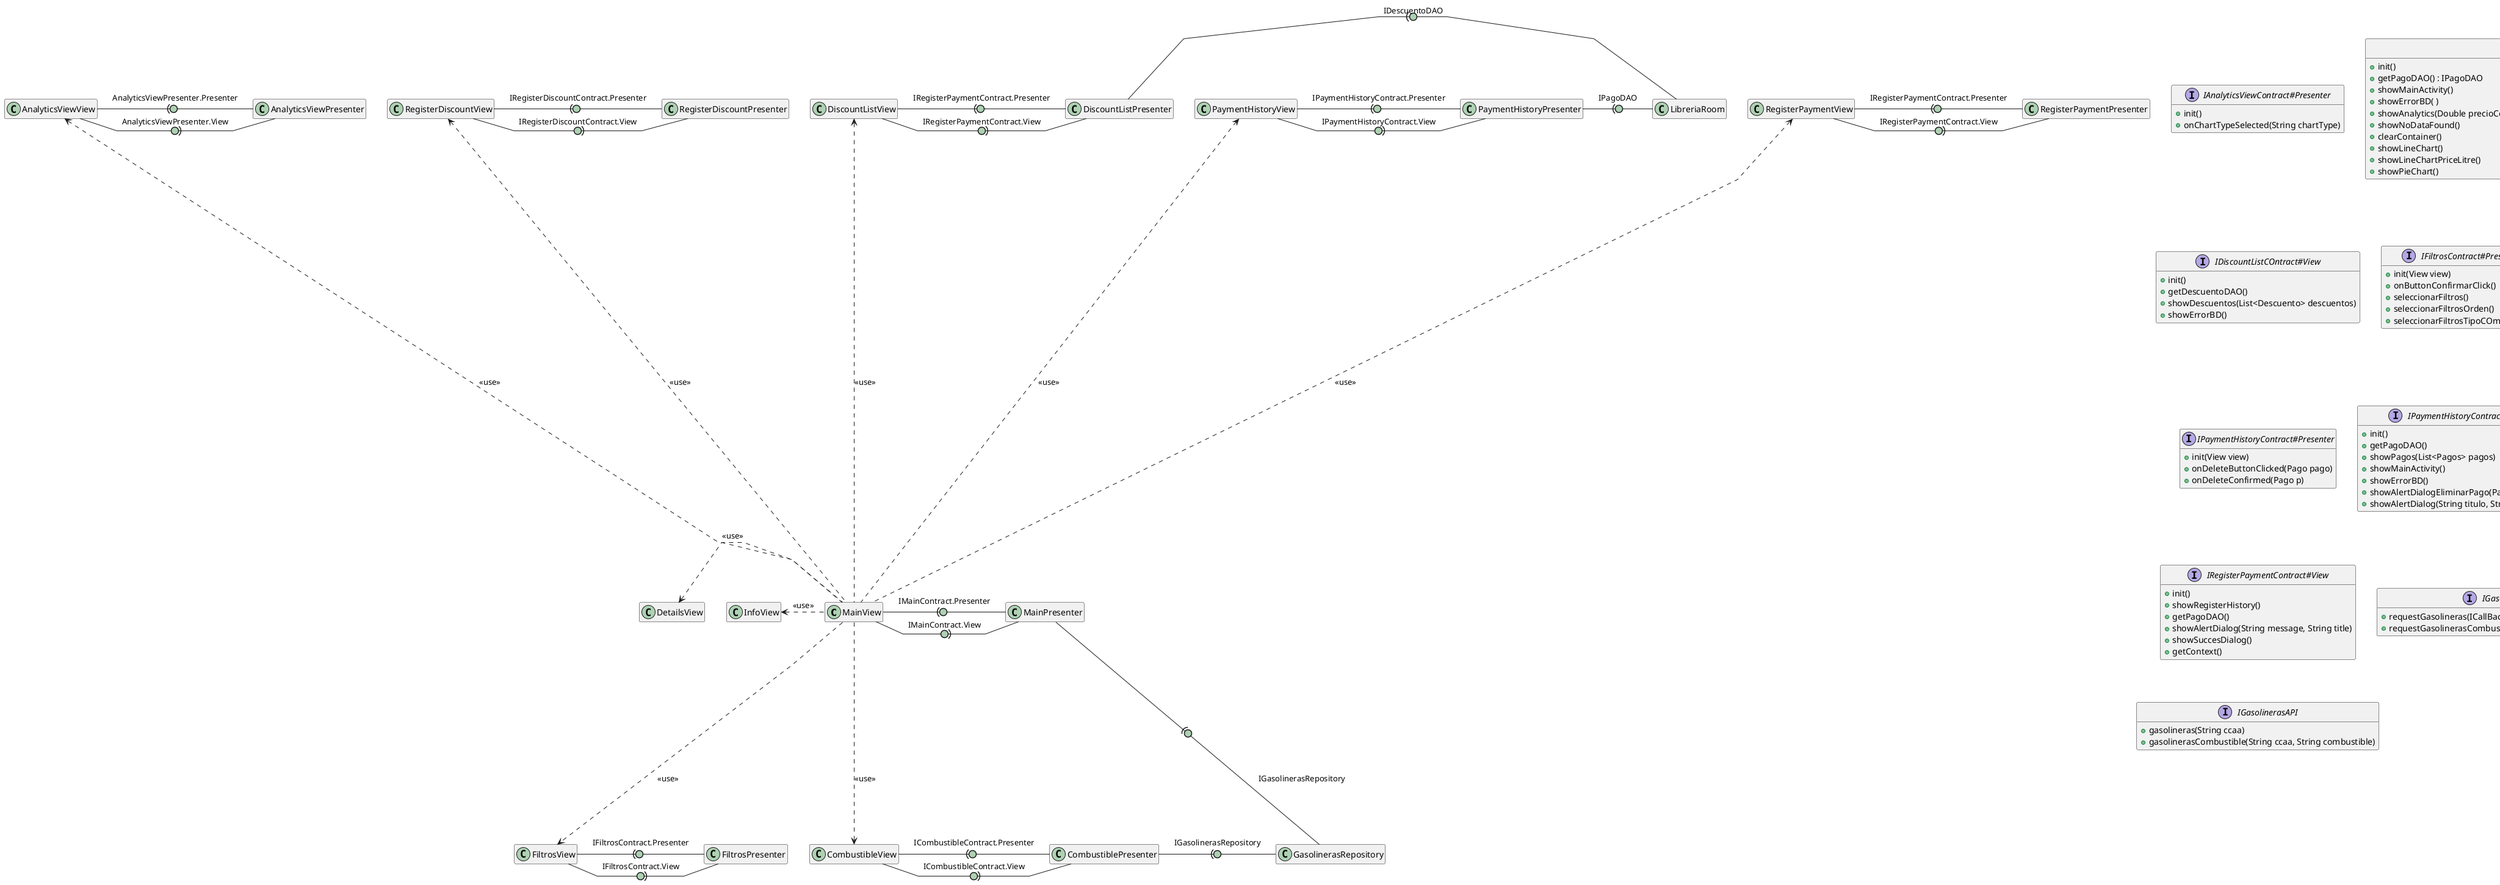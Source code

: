 @startuml
hide empty members
skinparam linetype polyline
skinparam arrowLollipopColor #ADD1B2

MainView -right(0- MainPresenter : IMainContract.Presenter
MainView -right0)- MainPresenter : IMainContract.View
MainPresenter -right(0- GasolinerasRepository : IGasolinerasRepository
MainView -left..-> InfoView : <<use>>
MainView -left..-> DetailsView : <<use>>
MainView -down..-> FiltrosView : <<use>>
MainView -down..-> CombustibleView : <<use>>
MainView -up..-> PaymentHistoryView : <<use>>
MainView -up..-> RegisterPaymentView: <<use>>
MainView -up..-> DiscountListView: <<use>>
MainView -up..-> RegisterDiscountView: <<use>>
MainView -up..-> AnalyticsViewView: <<use>>


FiltrosView -right(0- FiltrosPresenter: IFiltrosContract.Presenter
FiltrosView -right0)- FiltrosPresenter : IFiltrosContract.View

CombustibleView -right(0- CombustiblePresenter: ICombustibleContract.Presenter
CombustibleView -right0)- CombustiblePresenter : ICombustibleContract.View
CombustiblePresenter -right(0- GasolinerasRepository : IGasolinerasRepository


PaymentHistoryView -right(0- PaymentHistoryPresenter: IPaymentHistoryContract.Presenter
PaymentHistoryView-right0)- PaymentHistoryPresenter : IPaymentHistoryContract.View
PaymentHistoryPresenter -right(0- LibreriaRoom: IPagoDAO 

RegisterPaymentView-right(0- RegisterPaymentPresenter: IRegisterPaymentContract.Presenter
RegisterPaymentView-right0)- RegisterPaymentPresenter : IRegisterPaymentContract.View

DiscountListView-right(0- DiscountListPresenter: IRegisterPaymentContract.Presenter
DiscountListView-right0)- DiscountListPresenter: IRegisterPaymentContract.View
DiscountListPresenter -right(0- LibreriaRoom: IDescuentoDAO 

RegisterDiscountView-right(0- RegisterDiscountPresenter: IRegisterDiscountContract.Presenter
RegisterDiscountView-right0)- RegisterDiscountPresenter: IRegisterDiscountContract.View

AnalyticsViewView -right(0- AnalyticsViewPresenter : AnalyticsViewPresenter.Presenter
AnalyticsViewView-right0)- AnalyticsViewPresenter: AnalyticsViewPresenter.View


interface IAnalyticsViewContract#Presenter {
    + init()
    + onChartTypeSelected(String chartType)
}

interface IAnalyticsViewContract#View {
    + init()
    + getPagoDAO() : IPagoDAO
    + showMainActivity()
    + showErrorBD( )
    + showAnalytics(Double precioCombustibleMedio, Double litrosPromedio, Double litrosTotales, Double gastoTotal)
    + showNoDataFound()
    + clearContainer()
    + showLineChart()
    + showLineChartPriceLitre()
    + showPieChart()
}

interface ICombustileContract#Presenter {
    + init(View view, TipoCombustible tipoCombustible)
    + onStationClicked(Gasolinera station)
    + onMenuInfoClicked()
    + onMenuHistoryClicked()
    + onMenuFiltrosClicked()
    + onMenuDescuentosClicked()
}

interface ICombustileContract#View {
    + init()
    + getGasolinerasRepository()
    + showStations(List<Gasolinera> stations)
    + showLoadCorrect(int stations)
    + showLoadError()
    + showStationDetails(Gasolinera station)
    + showInfoActivity()
    + showHistoryActivity()
    + showFiltrosActivity()
    + showDescuentosActivity()
}

interface IDiscountListCOntract#Presenter {
    + init(View view)
}

interface IDiscountListCOntract#View {
    + init()
    + getDescuentoDAO()
    + showDescuentos(List<Descuento> descuentos)
    + showErrorBD()
}

interface IFiltrosContract#Presenter {
    + init(View view)
    + onButtonConfirmarClick()
    + seleccionarFiltros()
    + seleccionarFiltrosOrden()
    + seleccionarFiltrosTipoCOmbustible()
}

interface IFiltrosContract#View {
    + lanzarBusquedaConFiltros()
    + opcionesIniciales()
}

interface IMainContract#Presenter {
    + init(View view)
    + onStationClicked(Gasolinera station)
    + onMenuInfoClicked()
    + onMenuHistoryClicked()
    + onMenuFiltrosClicked()
    + onMenuDescuentosClicked()
}

interface IMainContract#View {
    + init()
    + getGasolinerasRepository() : IGasolinerasRepository
    + showStations(List<Gasolinera> stations)
    + showLoadCorrect(int stations)
    + showLoadError()
    + showStationDetails(Gasolinera station)
    + showInfoActivity()
    + showHistoryActivity()
    + howFiltrosActivity()
    + showDescuentosActivity()
}

interface IPaymentHistoryContract#Presenter {
    + init(View view)
    + onDeleteButtonClicked(Pago pago)
    + onDeleteConfirmed(Pago p)
}

interface IPaymentHistoryContract#View {
    + init()
    + getPagoDAO()
    + showPagos(List<Pagos> pagos)
    + showMainActivity()
    + showErrorBD()
    + showAlertDialogEliminarPago(Pago pago)
    + showAlertDialog(String titulo, String mensaje)
}

interface IRegisterDiscountContract#Presenter {
    + init(VIew view)
    + onRegisterDiscountClicked(Descuento descuento)
    + onCancelRegistryClicked()
}

interface IRegisterDiscountContract#View {
    + init()
    + showDiscountHIstory()
    + showAlertDialog(String message, String title)
    + getDescuentoDAO()
    + getContext()
    + showSuccesDialog()

}

interface IRegisterPaymentContract#Presenter {
    + init(View view)
    + onRegisterPaymentClicked(String tipoGasolina, String nombreGasolinera, String precioPorLitro, String cantidad)
    + onMenuBackArrowClick()
}

interface IRegisterPaymentContract#View {
    + init()
    + showRegisterHistory()
    + getPagoDAO()
    + showAlertDialog(String message, String title)
    + showSuccesDialog()
    + getContext()
}

interface IGasolinerasRepository {
    + requestGasolineras(ICallBack cb, String ccaa)
    + requestGasolinerasCombustible(ICallBack cb, String combustible)
}

interface ICallBack {
    + onSuccess(List<Gasolinera> gasolineras)
    + onFailure(Throwable e)
}

interface IPagoDAO {
    + getAll()
    + loadAllByIds(int[] pagosIds)
    + findByName(String stationName)
    + insertAll(Pago pagos)
    + delete(Pago pago)
    + vaciaBD()

}

interface IDescuentoDAO {
    + getAll()
    + loadAllByIds(int[] discountsIds)
    + findByName(String discountName)
    + insertAll(Descuento descunetos)
    + delete(Descuento descuento)
    + update(boolean activo, String nombre)
    + vaciaBD()
}

interface IGasolinerasAPI {
    + gasolineras(String ccaa)
    + gasolinerasCombustible(String ccaa, String combustible)
}
@enduml